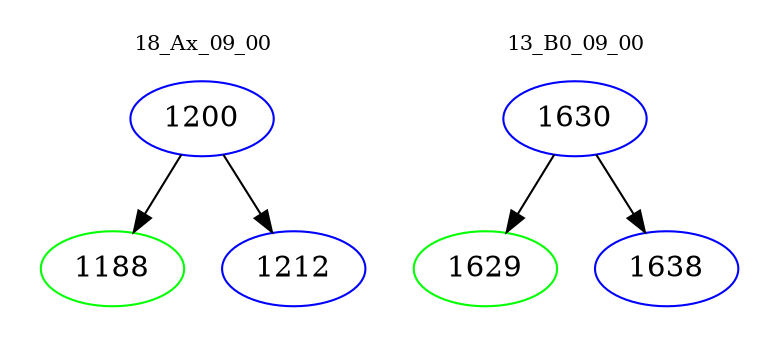 digraph{
subgraph cluster_0 {
color = white
label = "18_Ax_09_00";
fontsize=10;
T0_1200 [label="1200", color="blue"]
T0_1200 -> T0_1188 [color="black"]
T0_1188 [label="1188", color="green"]
T0_1200 -> T0_1212 [color="black"]
T0_1212 [label="1212", color="blue"]
}
subgraph cluster_1 {
color = white
label = "13_B0_09_00";
fontsize=10;
T1_1630 [label="1630", color="blue"]
T1_1630 -> T1_1629 [color="black"]
T1_1629 [label="1629", color="green"]
T1_1630 -> T1_1638 [color="black"]
T1_1638 [label="1638", color="blue"]
}
}
